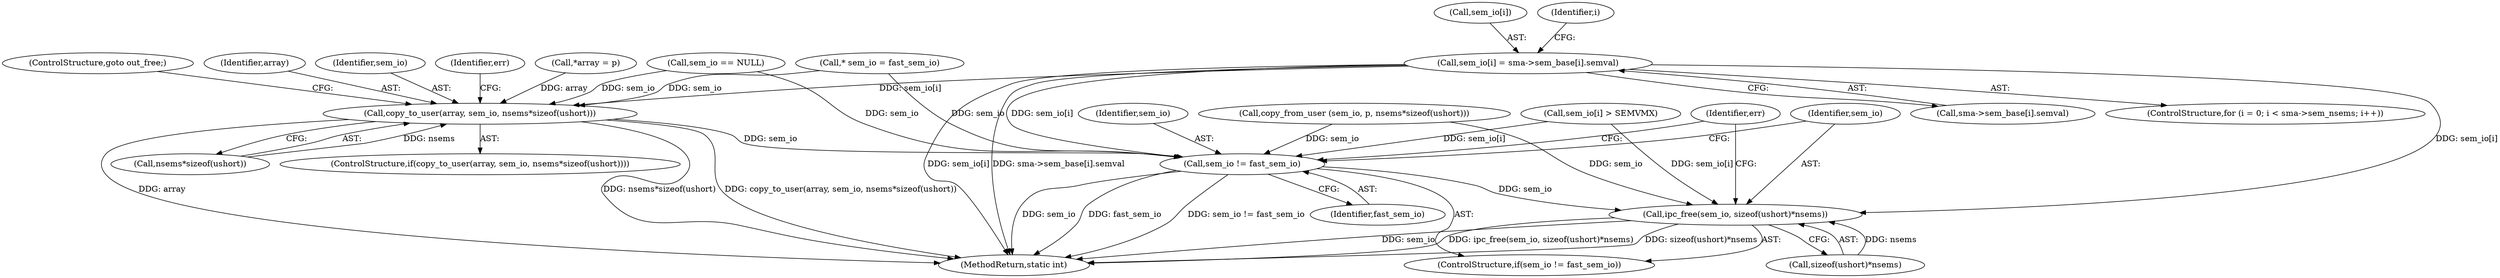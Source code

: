 digraph "0_linux_6062a8dc0517bce23e3c2f7d2fea5e22411269a3_12@array" {
"1000244" [label="(Call,sem_io[i] = sma->sem_base[i].semval)"];
"1000263" [label="(Call,copy_to_user(array, sem_io, nsems*sizeof(ushort)))"];
"1000499" [label="(Call,sem_io != fast_sem_io)"];
"1000502" [label="(Call,ipc_free(sem_io, sizeof(ushort)*nsems))"];
"1000338" [label="(Call,sem_io[i] > SEMVMX)"];
"1000265" [label="(Identifier,sem_io)"];
"1000499" [label="(Call,sem_io != fast_sem_io)"];
"1000200" [label="(Call,sem_io == NULL)"];
"1000263" [label="(Call,copy_to_user(array, sem_io, nsems*sizeof(ushort)))"];
"1000509" [label="(Identifier,err)"];
"1000264" [label="(Identifier,array)"];
"1000115" [label="(Call,* sem_io = fast_sem_io)"];
"1000503" [label="(Identifier,sem_io)"];
"1000266" [label="(Call,nsems*sizeof(ushort))"];
"1000510" [label="(MethodReturn,static int)"];
"1000500" [label="(Identifier,sem_io)"];
"1000248" [label="(Call,sma->sem_base[i].semval)"];
"1000498" [label="(ControlStructure,if(sem_io != fast_sem_io))"];
"1000501" [label="(Identifier,fast_sem_io)"];
"1000244" [label="(Call,sem_io[i] = sma->sem_base[i].semval)"];
"1000233" [label="(ControlStructure,for (i = 0; i < sma->sem_nsems; i++))"];
"1000245" [label="(Call,sem_io[i])"];
"1000502" [label="(Call,ipc_free(sem_io, sizeof(ushort)*nsems))"];
"1000271" [label="(Identifier,err)"];
"1000312" [label="(Call,copy_from_user (sem_io, p, nsems*sizeof(ushort)))"];
"1000243" [label="(Identifier,i)"];
"1000504" [label="(Call,sizeof(ushort)*nsems)"];
"1000181" [label="(Call,*array = p)"];
"1000274" [label="(ControlStructure,goto out_free;)"];
"1000262" [label="(ControlStructure,if(copy_to_user(array, sem_io, nsems*sizeof(ushort))))"];
"1000244" -> "1000233"  [label="AST: "];
"1000244" -> "1000248"  [label="CFG: "];
"1000245" -> "1000244"  [label="AST: "];
"1000248" -> "1000244"  [label="AST: "];
"1000243" -> "1000244"  [label="CFG: "];
"1000244" -> "1000510"  [label="DDG: sma->sem_base[i].semval"];
"1000244" -> "1000510"  [label="DDG: sem_io[i]"];
"1000244" -> "1000263"  [label="DDG: sem_io[i]"];
"1000244" -> "1000499"  [label="DDG: sem_io[i]"];
"1000244" -> "1000502"  [label="DDG: sem_io[i]"];
"1000263" -> "1000262"  [label="AST: "];
"1000263" -> "1000266"  [label="CFG: "];
"1000264" -> "1000263"  [label="AST: "];
"1000265" -> "1000263"  [label="AST: "];
"1000266" -> "1000263"  [label="AST: "];
"1000271" -> "1000263"  [label="CFG: "];
"1000274" -> "1000263"  [label="CFG: "];
"1000263" -> "1000510"  [label="DDG: copy_to_user(array, sem_io, nsems*sizeof(ushort))"];
"1000263" -> "1000510"  [label="DDG: array"];
"1000263" -> "1000510"  [label="DDG: nsems*sizeof(ushort)"];
"1000181" -> "1000263"  [label="DDG: array"];
"1000200" -> "1000263"  [label="DDG: sem_io"];
"1000115" -> "1000263"  [label="DDG: sem_io"];
"1000266" -> "1000263"  [label="DDG: nsems"];
"1000263" -> "1000499"  [label="DDG: sem_io"];
"1000499" -> "1000498"  [label="AST: "];
"1000499" -> "1000501"  [label="CFG: "];
"1000500" -> "1000499"  [label="AST: "];
"1000501" -> "1000499"  [label="AST: "];
"1000503" -> "1000499"  [label="CFG: "];
"1000509" -> "1000499"  [label="CFG: "];
"1000499" -> "1000510"  [label="DDG: sem_io != fast_sem_io"];
"1000499" -> "1000510"  [label="DDG: sem_io"];
"1000499" -> "1000510"  [label="DDG: fast_sem_io"];
"1000338" -> "1000499"  [label="DDG: sem_io[i]"];
"1000200" -> "1000499"  [label="DDG: sem_io"];
"1000312" -> "1000499"  [label="DDG: sem_io"];
"1000115" -> "1000499"  [label="DDG: sem_io"];
"1000499" -> "1000502"  [label="DDG: sem_io"];
"1000502" -> "1000498"  [label="AST: "];
"1000502" -> "1000504"  [label="CFG: "];
"1000503" -> "1000502"  [label="AST: "];
"1000504" -> "1000502"  [label="AST: "];
"1000509" -> "1000502"  [label="CFG: "];
"1000502" -> "1000510"  [label="DDG: sem_io"];
"1000502" -> "1000510"  [label="DDG: ipc_free(sem_io, sizeof(ushort)*nsems)"];
"1000502" -> "1000510"  [label="DDG: sizeof(ushort)*nsems"];
"1000338" -> "1000502"  [label="DDG: sem_io[i]"];
"1000312" -> "1000502"  [label="DDG: sem_io"];
"1000504" -> "1000502"  [label="DDG: nsems"];
}
